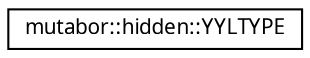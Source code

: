 digraph "Grafische Darstellung der Klassenhierarchie"
{
  edge [fontname="Sans",fontsize="10",labelfontname="Sans",labelfontsize="10"];
  node [fontname="Sans",fontsize="10",shape=record];
  rankdir="LR";
  Node0 [label="mutabor::hidden::YYLTYPE",height=0.2,width=0.4,color="black", fillcolor="white", style="filled",URL="$d8/d4e/structmutabor_1_1hidden_1_1YYLTYPE.html"];
}
